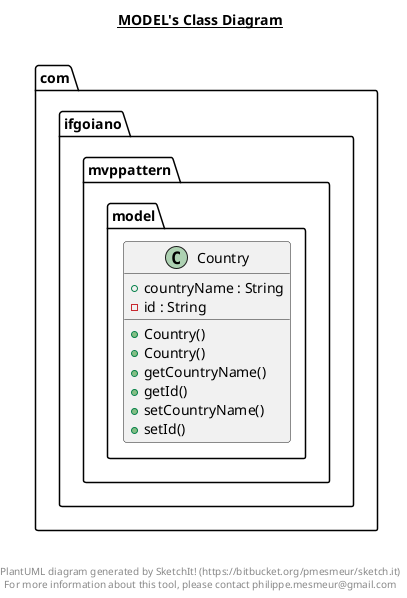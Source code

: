 @startuml

title __MODEL's Class Diagram__\n

  namespace com.ifgoiano.mvppattern {
    namespace model {
      class com.ifgoiano.mvppattern.model.Country {
          + countryName : String
          - id : String
          + Country()
          + Country()
          + getCountryName()
          + getId()
          + setCountryName()
          + setId()
      }
    }
  }
  



right footer


PlantUML diagram generated by SketchIt! (https://bitbucket.org/pmesmeur/sketch.it)
For more information about this tool, please contact philippe.mesmeur@gmail.com
endfooter

@enduml
